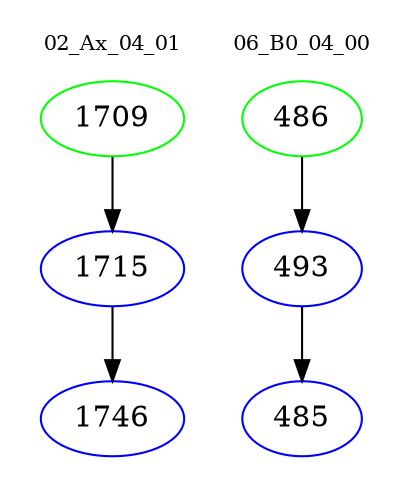 digraph{
subgraph cluster_0 {
color = white
label = "02_Ax_04_01";
fontsize=10;
T0_1709 [label="1709", color="green"]
T0_1709 -> T0_1715 [color="black"]
T0_1715 [label="1715", color="blue"]
T0_1715 -> T0_1746 [color="black"]
T0_1746 [label="1746", color="blue"]
}
subgraph cluster_1 {
color = white
label = "06_B0_04_00";
fontsize=10;
T1_486 [label="486", color="green"]
T1_486 -> T1_493 [color="black"]
T1_493 [label="493", color="blue"]
T1_493 -> T1_485 [color="black"]
T1_485 [label="485", color="blue"]
}
}
